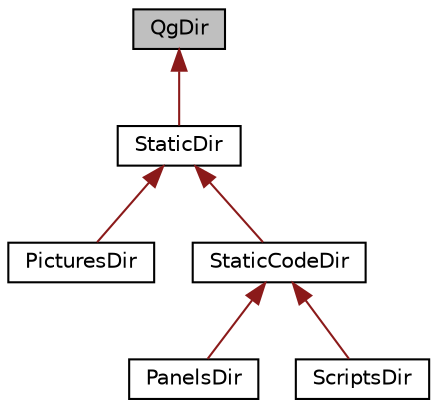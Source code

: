 digraph "QgDir"
{
 // LATEX_PDF_SIZE
  edge [fontname="Helvetica",fontsize="10",labelfontname="Helvetica",labelfontsize="10"];
  node [fontname="Helvetica",fontsize="10",shape=record];
  Node1 [label="QgDir",height=0.2,width=0.4,color="black", fillcolor="grey75", style="filled", fontcolor="black",tooltip="Handler with directories."];
  Node1 -> Node2 [dir="back",color="firebrick4",fontsize="10",style="solid",fontname="Helvetica"];
  Node2 [label="StaticDir",height=0.2,width=0.4,color="black", fillcolor="white", style="filled",URL="$classStaticDir.html",tooltip=" "];
  Node2 -> Node3 [dir="back",color="firebrick4",fontsize="10",style="solid",fontname="Helvetica"];
  Node3 [label="PicturesDir",height=0.2,width=0.4,color="black", fillcolor="white", style="filled",URL="$classPicturesDir.html",tooltip=" "];
  Node2 -> Node4 [dir="back",color="firebrick4",fontsize="10",style="solid",fontname="Helvetica"];
  Node4 [label="StaticCodeDir",height=0.2,width=0.4,color="black", fillcolor="white", style="filled",URL="$classStaticCodeDir.html",tooltip=" "];
  Node4 -> Node5 [dir="back",color="firebrick4",fontsize="10",style="solid",fontname="Helvetica"];
  Node5 [label="PanelsDir",height=0.2,width=0.4,color="black", fillcolor="white", style="filled",URL="$classPanelsDir.html",tooltip=" "];
  Node4 -> Node6 [dir="back",color="firebrick4",fontsize="10",style="solid",fontname="Helvetica"];
  Node6 [label="ScriptsDir",height=0.2,width=0.4,color="black", fillcolor="white", style="filled",URL="$classScriptsDir.html",tooltip=" "];
}

